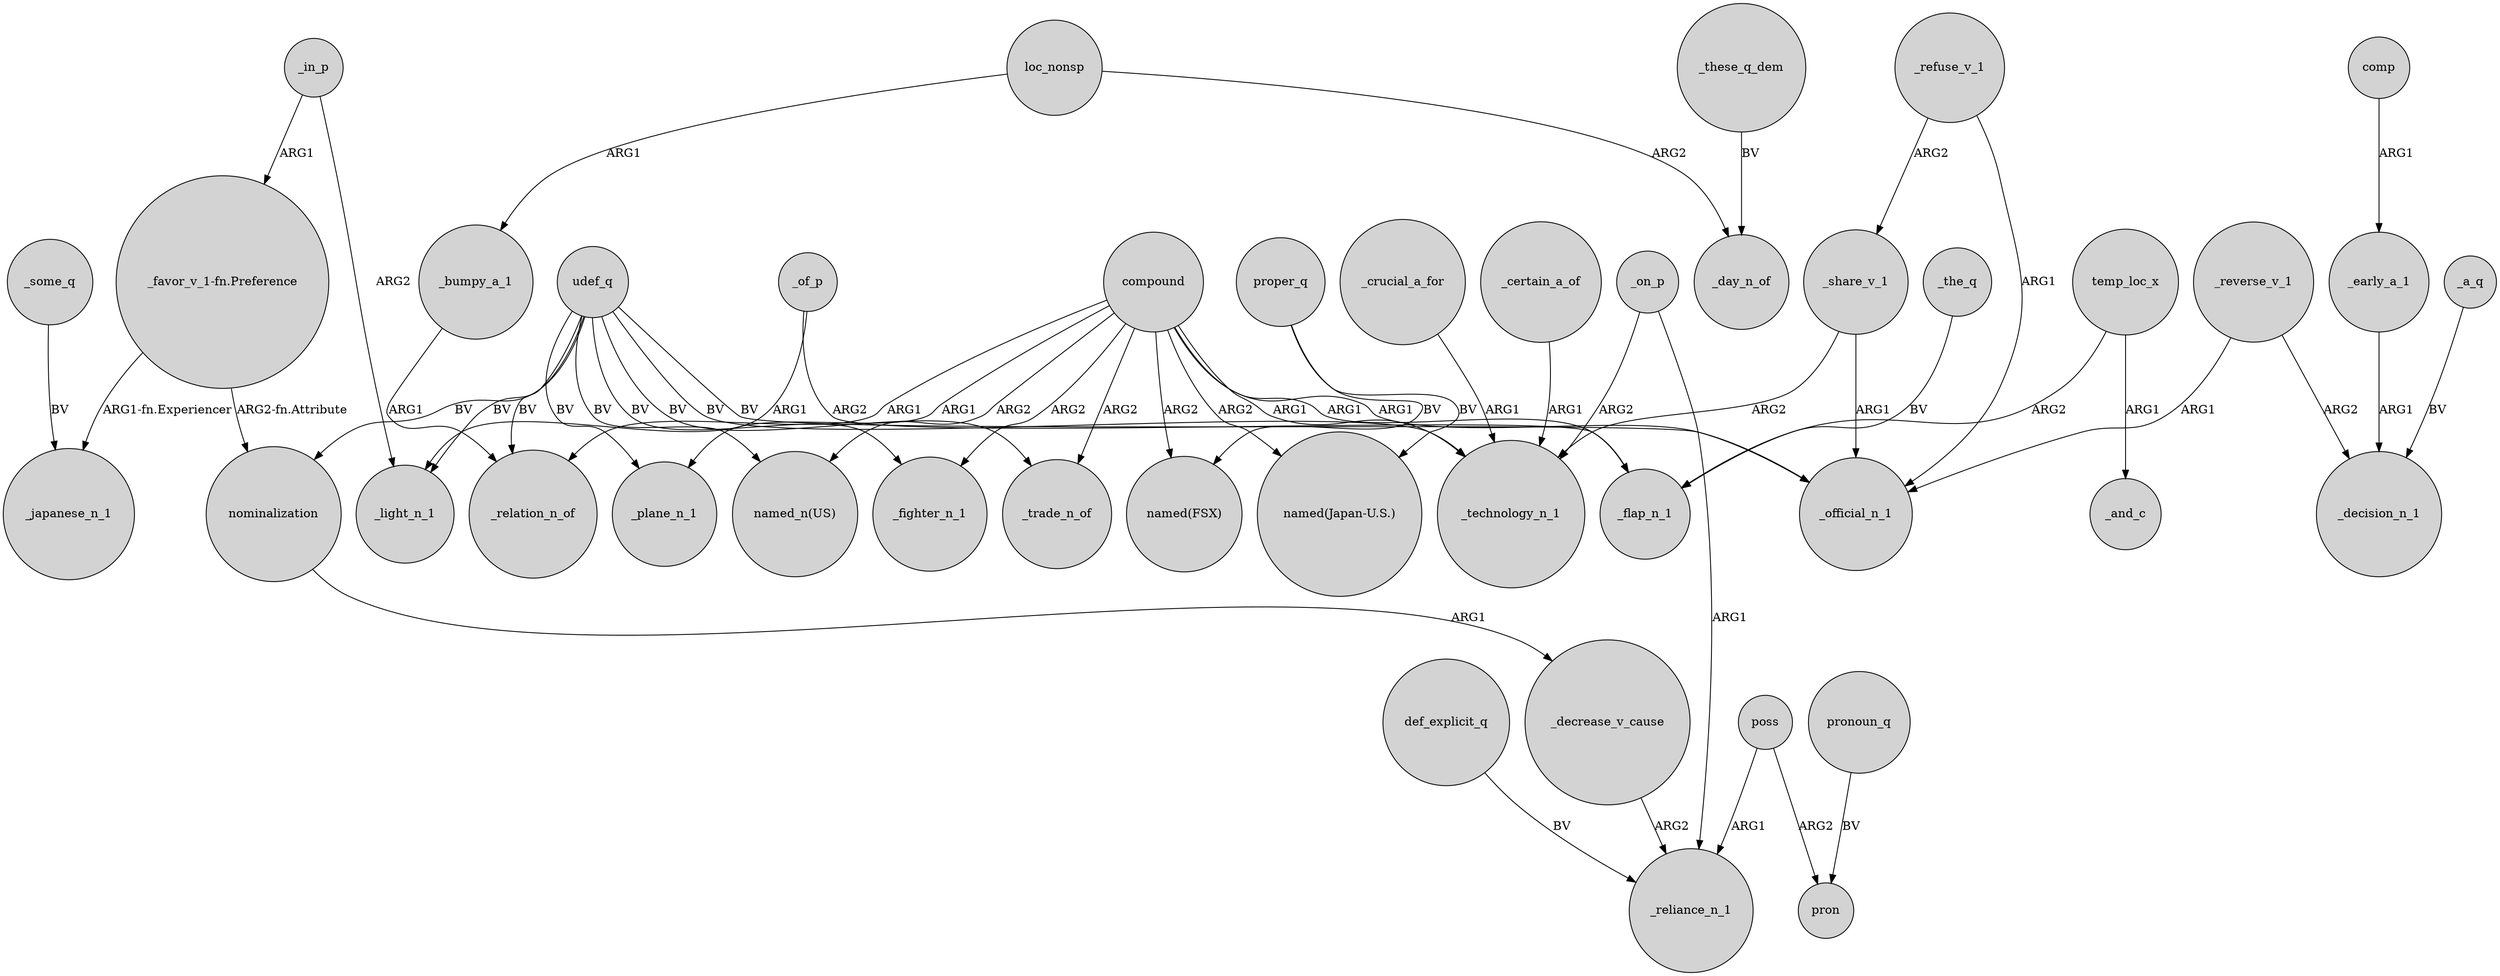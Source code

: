 digraph {
	node [shape=circle style=filled]
	loc_nonsp -> _bumpy_a_1 [label=ARG1]
	udef_q -> _trade_n_of [label=BV]
	udef_q -> "named_n(US)" [label=BV]
	def_explicit_q -> _reliance_n_1 [label=BV]
	compound -> _technology_n_1 [label=ARG1]
	poss -> pron [label=ARG2]
	_in_p -> "_favor_v_1-fn.Preference" [label=ARG1]
	temp_loc_x -> _flap_n_1 [label=ARG2]
	_of_p -> _flap_n_1 [label=ARG2]
	nominalization -> _decrease_v_cause [label=ARG1]
	udef_q -> _relation_n_of [label=BV]
	_in_p -> _light_n_1 [label=ARG2]
	udef_q -> _fighter_n_1 [label=BV]
	compound -> _flap_n_1 [label=ARG1]
	_the_q -> _flap_n_1 [label=BV]
	temp_loc_x -> _and_c [label=ARG1]
	poss -> _reliance_n_1 [label=ARG1]
	compound -> "named_n(US)" [label=ARG2]
	_certain_a_of -> _technology_n_1 [label=ARG1]
	compound -> "named(FSX)" [label=ARG2]
	_these_q_dem -> _day_n_of [label=BV]
	compound -> _plane_n_1 [label=ARG1]
	_bumpy_a_1 -> _relation_n_of [label=ARG1]
	_decrease_v_cause -> _reliance_n_1 [label=ARG2]
	_on_p -> _technology_n_1 [label=ARG2]
	compound -> _fighter_n_1 [label=ARG2]
	compound -> "named(Japan-U.S.)" [label=ARG2]
	pronoun_q -> pron [label=BV]
	_reverse_v_1 -> _decision_n_1 [label=ARG2]
	_refuse_v_1 -> _share_v_1 [label=ARG2]
	_some_q -> _japanese_n_1 [label=BV]
	udef_q -> _official_n_1 [label=BV]
	compound -> _trade_n_of [label=ARG2]
	proper_q -> "named(Japan-U.S.)" [label=BV]
	udef_q -> _plane_n_1 [label=BV]
	_a_q -> _decision_n_1 [label=BV]
	_refuse_v_1 -> _official_n_1 [label=ARG1]
	"_favor_v_1-fn.Preference" -> nominalization [label="ARG2-fn.Attribute"]
	_crucial_a_for -> _technology_n_1 [label=ARG1]
	udef_q -> nominalization [label=BV]
	udef_q -> _technology_n_1 [label=BV]
	loc_nonsp -> _day_n_of [label=ARG2]
	"_favor_v_1-fn.Preference" -> _japanese_n_1 [label="ARG1-fn.Experiencer"]
	_on_p -> _reliance_n_1 [label=ARG1]
	_share_v_1 -> _technology_n_1 [label=ARG2]
	compound -> _official_n_1 [label=ARG1]
	_early_a_1 -> _decision_n_1 [label=ARG1]
	proper_q -> "named(FSX)" [label=BV]
	_of_p -> _light_n_1 [label=ARG1]
	compound -> _relation_n_of [label=ARG1]
	_reverse_v_1 -> _official_n_1 [label=ARG1]
	comp -> _early_a_1 [label=ARG1]
	_share_v_1 -> _official_n_1 [label=ARG1]
	udef_q -> _light_n_1 [label=BV]
}
